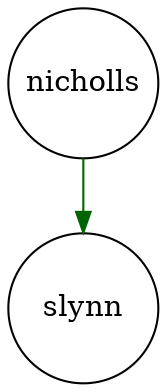 digraph fullagr_nicholls_slynn { 
 K=0.6 
 "nicholls" -> { "slynn" } [color="darkgreen", arrowhead="normal", penwidth=1, href="#6"]; 
 "nicholls" [shape="circle", fixedsize="true", height=1, width=1, style="filled", fillcolor="white", href="#nicholls"]; 
 "slynn" [shape="circle", fixedsize="true", height=1, width=1, style="filled", fillcolor="white", href="#slynn"]; 

}